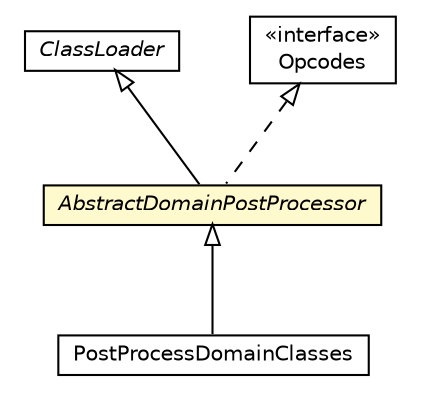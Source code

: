 #!/usr/local/bin/dot
#
# Class diagram 
# Generated by UMLGraph version 5.1 (http://www.umlgraph.org/)
#

digraph G {
	edge [fontname="Helvetica",fontsize=10,labelfontname="Helvetica",labelfontsize=10];
	node [fontname="Helvetica",fontsize=10,shape=plaintext];
	nodesep=0.25;
	ranksep=0.5;
	// pt.ist.fenixframework.core.PostProcessDomainClasses
	c31773 [label=<<table title="pt.ist.fenixframework.core.PostProcessDomainClasses" border="0" cellborder="1" cellspacing="0" cellpadding="2" port="p" href="./PostProcessDomainClasses.html">
		<tr><td><table border="0" cellspacing="0" cellpadding="1">
<tr><td align="center" balign="center"> PostProcessDomainClasses </td></tr>
		</table></td></tr>
		</table>>, fontname="Helvetica", fontcolor="black", fontsize=10.0];
	// pt.ist.fenixframework.core.AbstractDomainPostProcessor
	c31775 [label=<<table title="pt.ist.fenixframework.core.AbstractDomainPostProcessor" border="0" cellborder="1" cellspacing="0" cellpadding="2" port="p" bgcolor="lemonChiffon" href="./AbstractDomainPostProcessor.html">
		<tr><td><table border="0" cellspacing="0" cellpadding="1">
<tr><td align="center" balign="center"><font face="Helvetica-Oblique"> AbstractDomainPostProcessor </font></td></tr>
		</table></td></tr>
		</table>>, fontname="Helvetica", fontcolor="black", fontsize=10.0];
	//pt.ist.fenixframework.core.PostProcessDomainClasses extends pt.ist.fenixframework.core.AbstractDomainPostProcessor
	c31775:p -> c31773:p [dir=back,arrowtail=empty];
	//pt.ist.fenixframework.core.AbstractDomainPostProcessor extends java.lang.ClassLoader
	c32094:p -> c31775:p [dir=back,arrowtail=empty];
	//pt.ist.fenixframework.core.AbstractDomainPostProcessor implements org.objectweb.asm.Opcodes
	c32095:p -> c31775:p [dir=back,arrowtail=empty,style=dashed];
	// org.objectweb.asm.Opcodes
	c32095 [label=<<table title="org.objectweb.asm.Opcodes" border="0" cellborder="1" cellspacing="0" cellpadding="2" port="p" href="http://java.sun.com/j2se/1.4.2/docs/api/org/objectweb/asm/Opcodes.html">
		<tr><td><table border="0" cellspacing="0" cellpadding="1">
<tr><td align="center" balign="center"> &#171;interface&#187; </td></tr>
<tr><td align="center" balign="center"> Opcodes </td></tr>
		</table></td></tr>
		</table>>, fontname="Helvetica", fontcolor="black", fontsize=10.0];
	// java.lang.ClassLoader
	c32094 [label=<<table title="java.lang.ClassLoader" border="0" cellborder="1" cellspacing="0" cellpadding="2" port="p" href="http://java.sun.com/j2se/1.4.2/docs/api/java/lang/ClassLoader.html">
		<tr><td><table border="0" cellspacing="0" cellpadding="1">
<tr><td align="center" balign="center"><font face="Helvetica-Oblique"> ClassLoader </font></td></tr>
		</table></td></tr>
		</table>>, fontname="Helvetica", fontcolor="black", fontsize=10.0];
}

